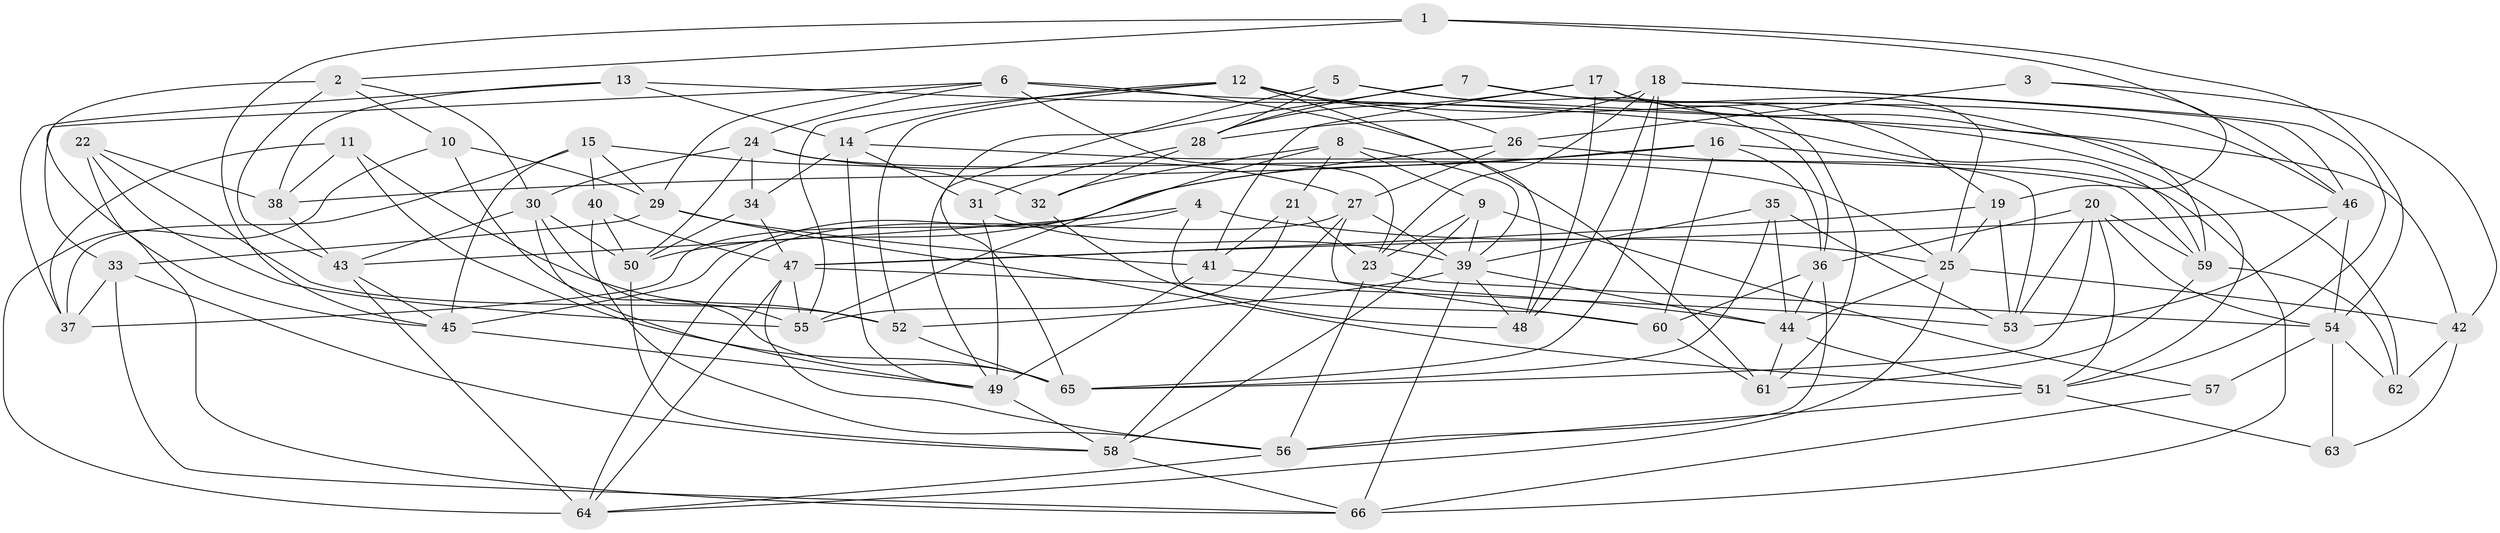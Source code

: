 // original degree distribution, {4: 1.0}
// Generated by graph-tools (version 1.1) at 2025/03/03/09/25 03:03:07]
// undirected, 66 vertices, 176 edges
graph export_dot {
graph [start="1"]
  node [color=gray90,style=filled];
  1;
  2;
  3;
  4;
  5;
  6;
  7;
  8;
  9;
  10;
  11;
  12;
  13;
  14;
  15;
  16;
  17;
  18;
  19;
  20;
  21;
  22;
  23;
  24;
  25;
  26;
  27;
  28;
  29;
  30;
  31;
  32;
  33;
  34;
  35;
  36;
  37;
  38;
  39;
  40;
  41;
  42;
  43;
  44;
  45;
  46;
  47;
  48;
  49;
  50;
  51;
  52;
  53;
  54;
  55;
  56;
  57;
  58;
  59;
  60;
  61;
  62;
  63;
  64;
  65;
  66;
  1 -- 2 [weight=1.0];
  1 -- 45 [weight=1.0];
  1 -- 46 [weight=1.0];
  1 -- 54 [weight=1.0];
  2 -- 10 [weight=1.0];
  2 -- 30 [weight=1.0];
  2 -- 43 [weight=1.0];
  2 -- 45 [weight=2.0];
  3 -- 19 [weight=1.0];
  3 -- 26 [weight=2.0];
  3 -- 42 [weight=1.0];
  4 -- 25 [weight=1.0];
  4 -- 43 [weight=1.0];
  4 -- 45 [weight=1.0];
  4 -- 60 [weight=1.0];
  5 -- 28 [weight=1.0];
  5 -- 36 [weight=1.0];
  5 -- 51 [weight=1.0];
  5 -- 65 [weight=1.0];
  6 -- 23 [weight=1.0];
  6 -- 24 [weight=1.0];
  6 -- 29 [weight=1.0];
  6 -- 33 [weight=1.0];
  6 -- 42 [weight=1.0];
  6 -- 61 [weight=1.0];
  7 -- 19 [weight=1.0];
  7 -- 28 [weight=1.0];
  7 -- 46 [weight=1.0];
  7 -- 49 [weight=1.0];
  8 -- 9 [weight=2.0];
  8 -- 21 [weight=1.0];
  8 -- 32 [weight=1.0];
  8 -- 39 [weight=1.0];
  8 -- 55 [weight=1.0];
  9 -- 23 [weight=1.0];
  9 -- 39 [weight=1.0];
  9 -- 57 [weight=1.0];
  9 -- 58 [weight=1.0];
  10 -- 29 [weight=1.0];
  10 -- 64 [weight=1.0];
  10 -- 65 [weight=1.0];
  11 -- 37 [weight=1.0];
  11 -- 38 [weight=1.0];
  11 -- 52 [weight=1.0];
  11 -- 65 [weight=1.0];
  12 -- 14 [weight=1.0];
  12 -- 26 [weight=1.0];
  12 -- 48 [weight=1.0];
  12 -- 52 [weight=1.0];
  12 -- 55 [weight=1.0];
  12 -- 62 [weight=1.0];
  13 -- 14 [weight=1.0];
  13 -- 37 [weight=1.0];
  13 -- 38 [weight=1.0];
  13 -- 59 [weight=1.0];
  14 -- 31 [weight=1.0];
  14 -- 34 [weight=1.0];
  14 -- 49 [weight=1.0];
  14 -- 59 [weight=1.0];
  15 -- 29 [weight=1.0];
  15 -- 32 [weight=1.0];
  15 -- 37 [weight=1.0];
  15 -- 40 [weight=1.0];
  15 -- 45 [weight=2.0];
  16 -- 36 [weight=1.0];
  16 -- 38 [weight=2.0];
  16 -- 50 [weight=1.0];
  16 -- 53 [weight=1.0];
  16 -- 60 [weight=1.0];
  17 -- 25 [weight=1.0];
  17 -- 28 [weight=1.0];
  17 -- 41 [weight=1.0];
  17 -- 48 [weight=1.0];
  17 -- 59 [weight=1.0];
  17 -- 61 [weight=1.0];
  18 -- 23 [weight=1.0];
  18 -- 28 [weight=1.0];
  18 -- 46 [weight=1.0];
  18 -- 48 [weight=1.0];
  18 -- 51 [weight=1.0];
  18 -- 65 [weight=1.0];
  19 -- 25 [weight=1.0];
  19 -- 47 [weight=2.0];
  19 -- 53 [weight=1.0];
  20 -- 36 [weight=1.0];
  20 -- 51 [weight=1.0];
  20 -- 53 [weight=1.0];
  20 -- 54 [weight=1.0];
  20 -- 59 [weight=1.0];
  20 -- 65 [weight=1.0];
  21 -- 23 [weight=1.0];
  21 -- 41 [weight=1.0];
  21 -- 55 [weight=1.0];
  22 -- 38 [weight=1.0];
  22 -- 52 [weight=1.0];
  22 -- 55 [weight=1.0];
  22 -- 66 [weight=1.0];
  23 -- 54 [weight=1.0];
  23 -- 56 [weight=1.0];
  24 -- 25 [weight=1.0];
  24 -- 27 [weight=1.0];
  24 -- 30 [weight=1.0];
  24 -- 34 [weight=1.0];
  24 -- 50 [weight=1.0];
  25 -- 42 [weight=2.0];
  25 -- 44 [weight=3.0];
  25 -- 64 [weight=1.0];
  26 -- 27 [weight=1.0];
  26 -- 37 [weight=1.0];
  26 -- 66 [weight=1.0];
  27 -- 39 [weight=1.0];
  27 -- 58 [weight=1.0];
  27 -- 60 [weight=1.0];
  27 -- 64 [weight=1.0];
  28 -- 31 [weight=1.0];
  28 -- 32 [weight=1.0];
  29 -- 33 [weight=1.0];
  29 -- 41 [weight=1.0];
  29 -- 51 [weight=1.0];
  30 -- 43 [weight=1.0];
  30 -- 49 [weight=1.0];
  30 -- 50 [weight=1.0];
  30 -- 55 [weight=1.0];
  31 -- 39 [weight=1.0];
  31 -- 49 [weight=1.0];
  32 -- 48 [weight=1.0];
  33 -- 37 [weight=2.0];
  33 -- 58 [weight=1.0];
  33 -- 66 [weight=1.0];
  34 -- 47 [weight=1.0];
  34 -- 50 [weight=1.0];
  35 -- 39 [weight=1.0];
  35 -- 44 [weight=1.0];
  35 -- 53 [weight=1.0];
  35 -- 65 [weight=1.0];
  36 -- 44 [weight=1.0];
  36 -- 56 [weight=1.0];
  36 -- 60 [weight=1.0];
  38 -- 43 [weight=1.0];
  39 -- 44 [weight=1.0];
  39 -- 48 [weight=2.0];
  39 -- 52 [weight=1.0];
  39 -- 66 [weight=1.0];
  40 -- 47 [weight=1.0];
  40 -- 50 [weight=1.0];
  40 -- 56 [weight=1.0];
  41 -- 44 [weight=1.0];
  41 -- 49 [weight=2.0];
  42 -- 62 [weight=1.0];
  42 -- 63 [weight=1.0];
  43 -- 45 [weight=1.0];
  43 -- 64 [weight=1.0];
  44 -- 51 [weight=2.0];
  44 -- 61 [weight=1.0];
  45 -- 49 [weight=1.0];
  46 -- 47 [weight=2.0];
  46 -- 53 [weight=1.0];
  46 -- 54 [weight=2.0];
  47 -- 53 [weight=1.0];
  47 -- 55 [weight=1.0];
  47 -- 56 [weight=1.0];
  47 -- 64 [weight=1.0];
  49 -- 58 [weight=1.0];
  50 -- 58 [weight=1.0];
  51 -- 56 [weight=1.0];
  51 -- 63 [weight=1.0];
  52 -- 65 [weight=2.0];
  54 -- 57 [weight=2.0];
  54 -- 62 [weight=1.0];
  54 -- 63 [weight=2.0];
  56 -- 64 [weight=1.0];
  57 -- 66 [weight=1.0];
  58 -- 66 [weight=1.0];
  59 -- 61 [weight=1.0];
  59 -- 62 [weight=1.0];
  60 -- 61 [weight=2.0];
}
